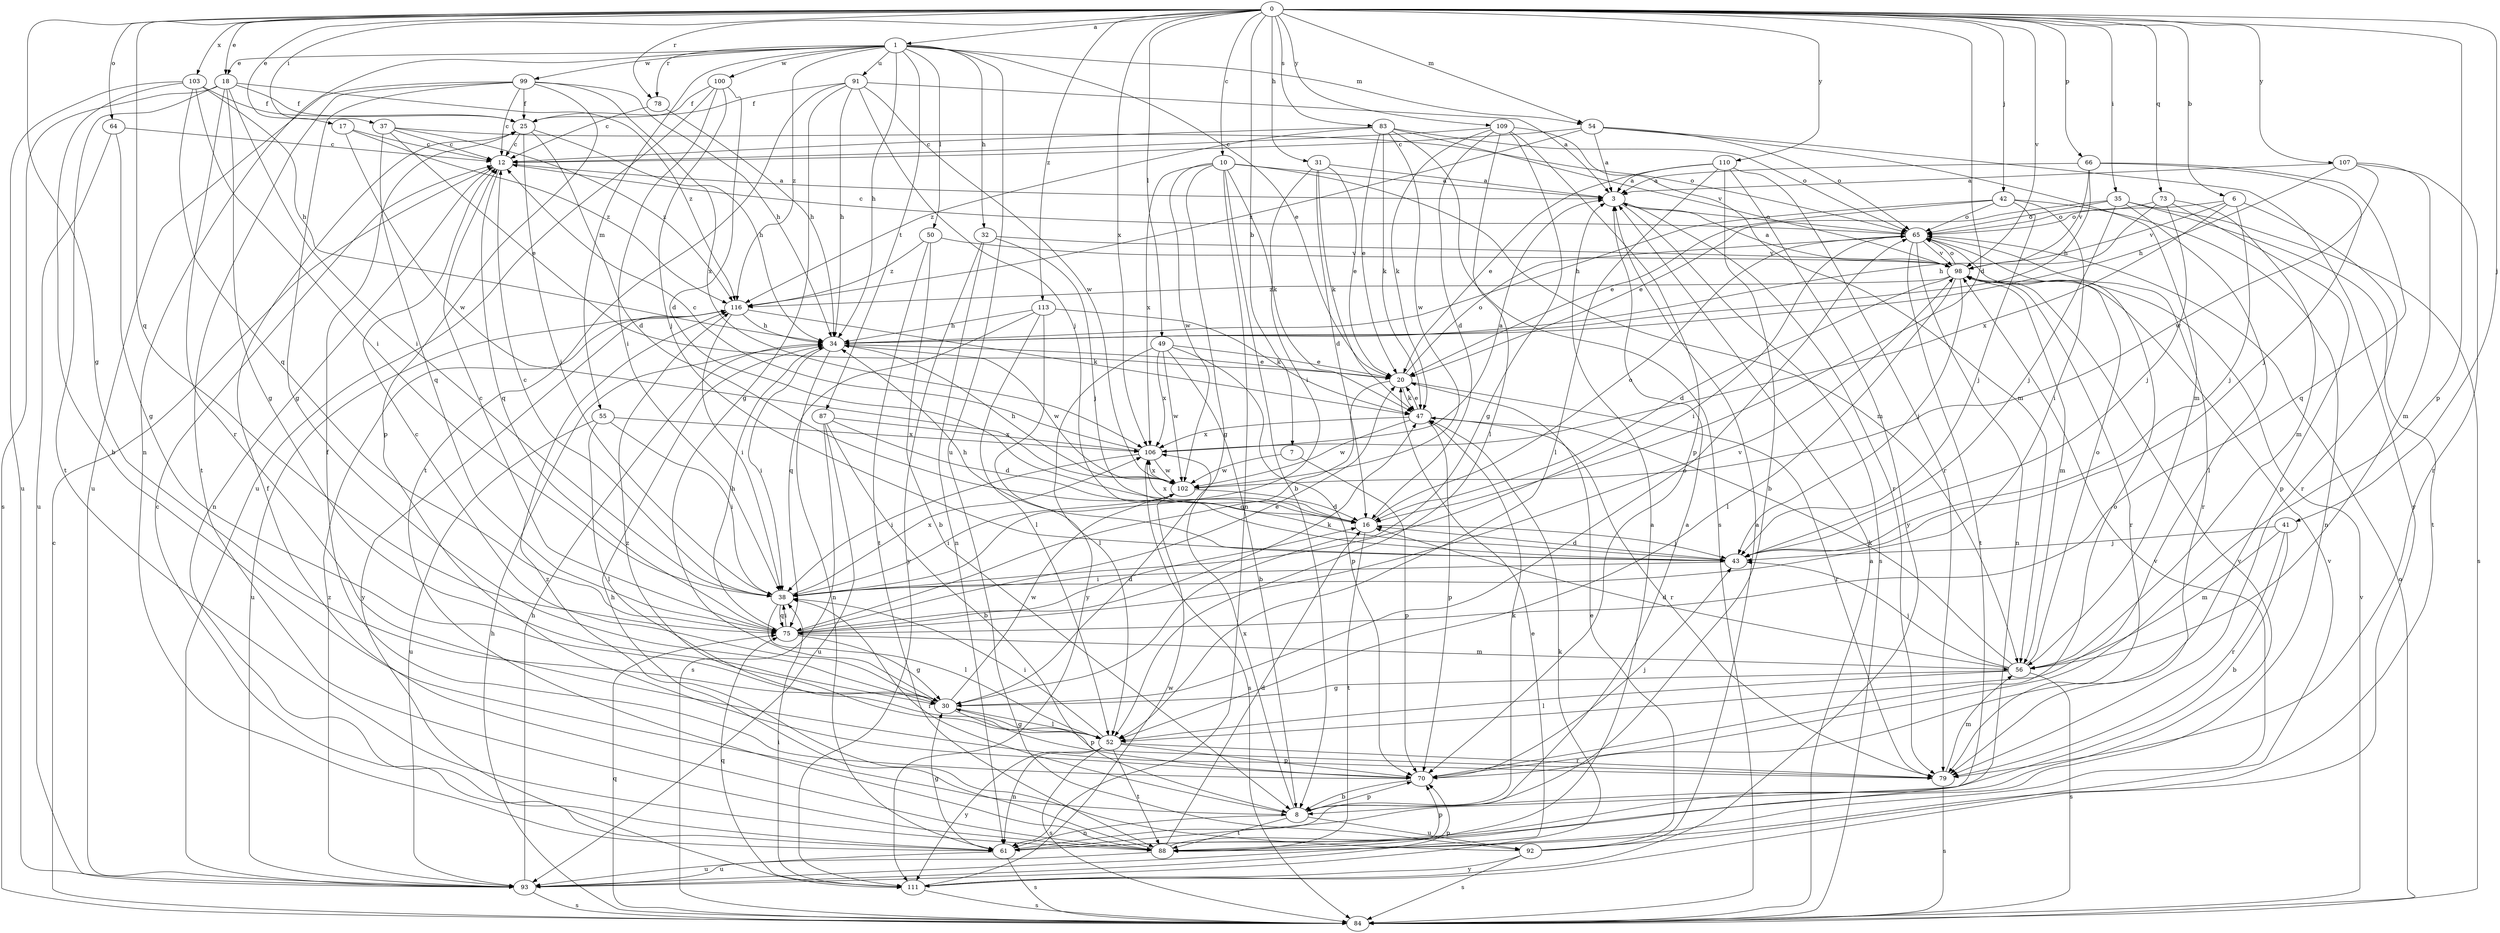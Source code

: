 strict digraph  {
0;
1;
3;
6;
7;
8;
10;
12;
16;
17;
18;
20;
25;
30;
31;
32;
34;
35;
37;
38;
41;
42;
43;
47;
49;
50;
52;
54;
55;
56;
61;
64;
65;
66;
70;
73;
75;
78;
79;
83;
84;
87;
88;
91;
92;
93;
98;
99;
100;
102;
103;
106;
107;
109;
110;
111;
113;
116;
0 -> 1  [label=a];
0 -> 6  [label=b];
0 -> 7  [label=b];
0 -> 10  [label=c];
0 -> 16  [label=d];
0 -> 17  [label=e];
0 -> 18  [label=e];
0 -> 30  [label=g];
0 -> 31  [label=h];
0 -> 35  [label=i];
0 -> 37  [label=i];
0 -> 41  [label=j];
0 -> 42  [label=j];
0 -> 49  [label=l];
0 -> 54  [label=m];
0 -> 64  [label=o];
0 -> 66  [label=p];
0 -> 70  [label=p];
0 -> 73  [label=q];
0 -> 75  [label=q];
0 -> 78  [label=r];
0 -> 83  [label=s];
0 -> 98  [label=v];
0 -> 103  [label=x];
0 -> 106  [label=x];
0 -> 107  [label=y];
0 -> 109  [label=y];
0 -> 110  [label=y];
0 -> 113  [label=z];
1 -> 18  [label=e];
1 -> 20  [label=e];
1 -> 32  [label=h];
1 -> 34  [label=h];
1 -> 50  [label=l];
1 -> 54  [label=m];
1 -> 55  [label=m];
1 -> 61  [label=n];
1 -> 78  [label=r];
1 -> 87  [label=t];
1 -> 91  [label=u];
1 -> 92  [label=u];
1 -> 99  [label=w];
1 -> 100  [label=w];
1 -> 116  [label=z];
3 -> 65  [label=o];
3 -> 79  [label=r];
3 -> 84  [label=s];
6 -> 43  [label=j];
6 -> 65  [label=o];
6 -> 79  [label=r];
6 -> 98  [label=v];
6 -> 106  [label=x];
7 -> 70  [label=p];
7 -> 102  [label=w];
8 -> 38  [label=i];
8 -> 47  [label=k];
8 -> 61  [label=n];
8 -> 70  [label=p];
8 -> 88  [label=t];
8 -> 92  [label=u];
8 -> 106  [label=x];
10 -> 3  [label=a];
10 -> 8  [label=b];
10 -> 30  [label=g];
10 -> 47  [label=k];
10 -> 56  [label=m];
10 -> 61  [label=n];
10 -> 102  [label=w];
10 -> 106  [label=x];
12 -> 3  [label=a];
12 -> 61  [label=n];
12 -> 75  [label=q];
16 -> 43  [label=j];
16 -> 65  [label=o];
16 -> 88  [label=t];
16 -> 106  [label=x];
17 -> 12  [label=c];
17 -> 102  [label=w];
17 -> 116  [label=z];
18 -> 25  [label=f];
18 -> 30  [label=g];
18 -> 38  [label=i];
18 -> 79  [label=r];
18 -> 84  [label=s];
18 -> 88  [label=t];
18 -> 116  [label=z];
20 -> 47  [label=k];
20 -> 65  [label=o];
20 -> 75  [label=q];
20 -> 79  [label=r];
25 -> 12  [label=c];
25 -> 16  [label=d];
25 -> 34  [label=h];
25 -> 38  [label=i];
30 -> 12  [label=c];
30 -> 52  [label=l];
30 -> 65  [label=o];
30 -> 70  [label=p];
30 -> 102  [label=w];
31 -> 3  [label=a];
31 -> 16  [label=d];
31 -> 20  [label=e];
31 -> 38  [label=i];
31 -> 47  [label=k];
32 -> 43  [label=j];
32 -> 61  [label=n];
32 -> 98  [label=v];
32 -> 111  [label=y];
34 -> 20  [label=e];
34 -> 38  [label=i];
34 -> 61  [label=n];
34 -> 102  [label=w];
35 -> 20  [label=e];
35 -> 43  [label=j];
35 -> 52  [label=l];
35 -> 65  [label=o];
35 -> 84  [label=s];
35 -> 88  [label=t];
37 -> 12  [label=c];
37 -> 20  [label=e];
37 -> 65  [label=o];
37 -> 75  [label=q];
37 -> 116  [label=z];
38 -> 12  [label=c];
38 -> 52  [label=l];
38 -> 75  [label=q];
38 -> 106  [label=x];
41 -> 8  [label=b];
41 -> 43  [label=j];
41 -> 56  [label=m];
41 -> 79  [label=r];
42 -> 20  [label=e];
42 -> 34  [label=h];
42 -> 38  [label=i];
42 -> 43  [label=j];
42 -> 61  [label=n];
42 -> 65  [label=o];
43 -> 16  [label=d];
43 -> 34  [label=h];
43 -> 38  [label=i];
47 -> 20  [label=e];
47 -> 70  [label=p];
47 -> 79  [label=r];
47 -> 102  [label=w];
47 -> 106  [label=x];
49 -> 8  [label=b];
49 -> 20  [label=e];
49 -> 52  [label=l];
49 -> 70  [label=p];
49 -> 102  [label=w];
49 -> 106  [label=x];
50 -> 8  [label=b];
50 -> 88  [label=t];
50 -> 98  [label=v];
50 -> 116  [label=z];
52 -> 30  [label=g];
52 -> 38  [label=i];
52 -> 61  [label=n];
52 -> 70  [label=p];
52 -> 79  [label=r];
52 -> 84  [label=s];
52 -> 88  [label=t];
52 -> 111  [label=y];
54 -> 3  [label=a];
54 -> 12  [label=c];
54 -> 56  [label=m];
54 -> 65  [label=o];
54 -> 111  [label=y];
54 -> 116  [label=z];
55 -> 38  [label=i];
55 -> 52  [label=l];
55 -> 93  [label=u];
55 -> 106  [label=x];
56 -> 16  [label=d];
56 -> 30  [label=g];
56 -> 43  [label=j];
56 -> 47  [label=k];
56 -> 52  [label=l];
56 -> 65  [label=o];
56 -> 84  [label=s];
61 -> 3  [label=a];
61 -> 12  [label=c];
61 -> 30  [label=g];
61 -> 84  [label=s];
61 -> 93  [label=u];
61 -> 98  [label=v];
64 -> 12  [label=c];
64 -> 30  [label=g];
64 -> 93  [label=u];
65 -> 12  [label=c];
65 -> 38  [label=i];
65 -> 61  [label=n];
65 -> 79  [label=r];
65 -> 88  [label=t];
65 -> 98  [label=v];
66 -> 3  [label=a];
66 -> 34  [label=h];
66 -> 43  [label=j];
66 -> 75  [label=q];
66 -> 98  [label=v];
70 -> 8  [label=b];
70 -> 25  [label=f];
70 -> 43  [label=j];
70 -> 65  [label=o];
73 -> 34  [label=h];
73 -> 43  [label=j];
73 -> 56  [label=m];
73 -> 65  [label=o];
73 -> 70  [label=p];
75 -> 12  [label=c];
75 -> 16  [label=d];
75 -> 20  [label=e];
75 -> 30  [label=g];
75 -> 34  [label=h];
75 -> 38  [label=i];
75 -> 47  [label=k];
75 -> 56  [label=m];
75 -> 98  [label=v];
78 -> 12  [label=c];
78 -> 34  [label=h];
79 -> 56  [label=m];
79 -> 84  [label=s];
79 -> 116  [label=z];
83 -> 12  [label=c];
83 -> 20  [label=e];
83 -> 47  [label=k];
83 -> 65  [label=o];
83 -> 84  [label=s];
83 -> 98  [label=v];
83 -> 102  [label=w];
83 -> 116  [label=z];
84 -> 3  [label=a];
84 -> 12  [label=c];
84 -> 34  [label=h];
84 -> 65  [label=o];
84 -> 75  [label=q];
84 -> 98  [label=v];
87 -> 8  [label=b];
87 -> 16  [label=d];
87 -> 84  [label=s];
87 -> 93  [label=u];
87 -> 106  [label=x];
88 -> 3  [label=a];
88 -> 16  [label=d];
88 -> 25  [label=f];
88 -> 34  [label=h];
88 -> 70  [label=p];
88 -> 93  [label=u];
88 -> 98  [label=v];
91 -> 3  [label=a];
91 -> 25  [label=f];
91 -> 30  [label=g];
91 -> 34  [label=h];
91 -> 43  [label=j];
91 -> 88  [label=t];
91 -> 102  [label=w];
92 -> 3  [label=a];
92 -> 20  [label=e];
92 -> 84  [label=s];
92 -> 98  [label=v];
92 -> 111  [label=y];
92 -> 116  [label=z];
93 -> 20  [label=e];
93 -> 34  [label=h];
93 -> 47  [label=k];
93 -> 70  [label=p];
93 -> 84  [label=s];
93 -> 116  [label=z];
98 -> 3  [label=a];
98 -> 16  [label=d];
98 -> 43  [label=j];
98 -> 52  [label=l];
98 -> 56  [label=m];
98 -> 65  [label=o];
98 -> 79  [label=r];
98 -> 116  [label=z];
99 -> 12  [label=c];
99 -> 25  [label=f];
99 -> 30  [label=g];
99 -> 34  [label=h];
99 -> 70  [label=p];
99 -> 88  [label=t];
99 -> 93  [label=u];
99 -> 106  [label=x];
100 -> 16  [label=d];
100 -> 25  [label=f];
100 -> 38  [label=i];
100 -> 43  [label=j];
100 -> 93  [label=u];
102 -> 16  [label=d];
102 -> 34  [label=h];
102 -> 38  [label=i];
102 -> 106  [label=x];
103 -> 8  [label=b];
103 -> 25  [label=f];
103 -> 34  [label=h];
103 -> 38  [label=i];
103 -> 75  [label=q];
103 -> 93  [label=u];
106 -> 3  [label=a];
106 -> 12  [label=c];
106 -> 38  [label=i];
106 -> 84  [label=s];
106 -> 102  [label=w];
107 -> 3  [label=a];
107 -> 34  [label=h];
107 -> 56  [label=m];
107 -> 79  [label=r];
107 -> 102  [label=w];
109 -> 12  [label=c];
109 -> 16  [label=d];
109 -> 30  [label=g];
109 -> 47  [label=k];
109 -> 52  [label=l];
109 -> 56  [label=m];
109 -> 70  [label=p];
110 -> 3  [label=a];
110 -> 8  [label=b];
110 -> 20  [label=e];
110 -> 52  [label=l];
110 -> 79  [label=r];
110 -> 111  [label=y];
111 -> 38  [label=i];
111 -> 75  [label=q];
111 -> 84  [label=s];
111 -> 102  [label=w];
113 -> 34  [label=h];
113 -> 47  [label=k];
113 -> 52  [label=l];
113 -> 75  [label=q];
113 -> 111  [label=y];
116 -> 34  [label=h];
116 -> 38  [label=i];
116 -> 47  [label=k];
116 -> 93  [label=u];
116 -> 111  [label=y];
}
